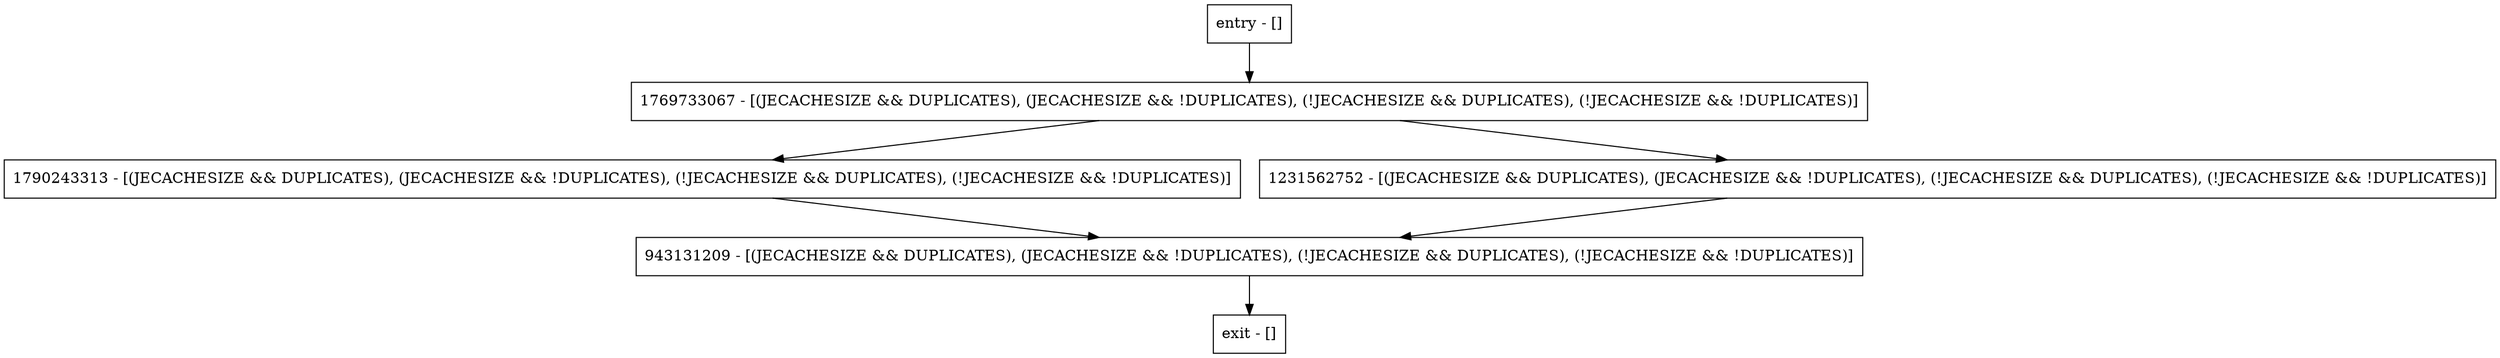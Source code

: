 digraph getUtilizationRepairDone {
node [shape=record];
entry [label="entry - []"];
exit [label="exit - []"];
1769733067 [label="1769733067 - [(JECACHESIZE && DUPLICATES), (JECACHESIZE && !DUPLICATES), (!JECACHESIZE && DUPLICATES), (!JECACHESIZE && !DUPLICATES)]"];
1790243313 [label="1790243313 - [(JECACHESIZE && DUPLICATES), (JECACHESIZE && !DUPLICATES), (!JECACHESIZE && DUPLICATES), (!JECACHESIZE && !DUPLICATES)]"];
1231562752 [label="1231562752 - [(JECACHESIZE && DUPLICATES), (JECACHESIZE && !DUPLICATES), (!JECACHESIZE && DUPLICATES), (!JECACHESIZE && !DUPLICATES)]"];
943131209 [label="943131209 - [(JECACHESIZE && DUPLICATES), (JECACHESIZE && !DUPLICATES), (!JECACHESIZE && DUPLICATES), (!JECACHESIZE && !DUPLICATES)]"];
entry;
exit;
entry -> 1769733067;
1769733067 -> 1790243313;
1769733067 -> 1231562752;
1790243313 -> 943131209;
1231562752 -> 943131209;
943131209 -> exit;
}
